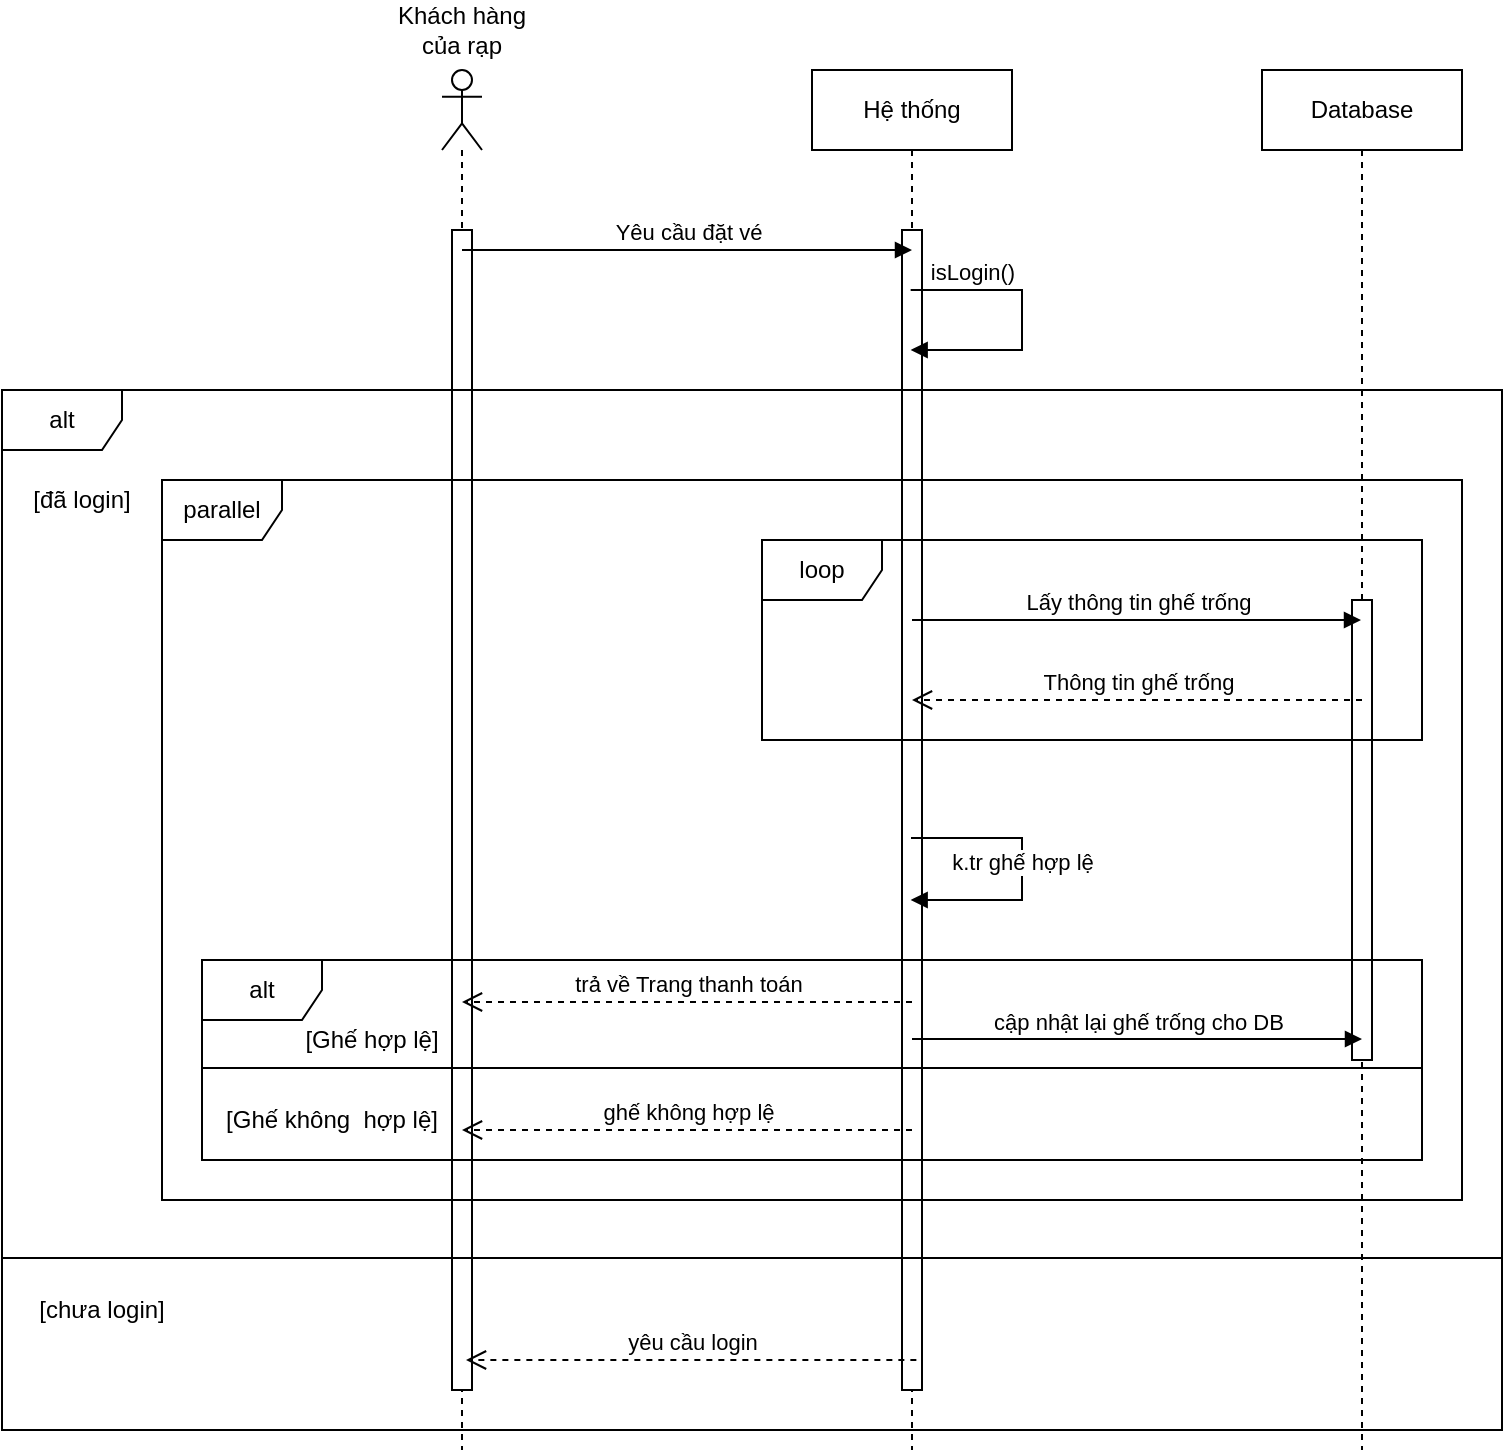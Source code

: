 <mxfile version="13.7.9" type="device"><diagram id="kgpKYQtTHZ0yAKxKKP6v" name="Page-1"><mxGraphModel dx="925" dy="628" grid="1" gridSize="10" guides="1" tooltips="1" connect="1" arrows="1" fold="1" page="1" pageScale="1" pageWidth="850" pageHeight="1100" math="0" shadow="0"><root><mxCell id="0"/><mxCell id="1" parent="0"/><mxCell id="mcO8uwgzdHSOXDd9awsV-8" value="" style="shape=umlLifeline;participant=umlActor;perimeter=lifelinePerimeter;whiteSpace=wrap;html=1;container=1;collapsible=0;recursiveResize=0;verticalAlign=top;spacingTop=36;outlineConnect=0;" vertex="1" parent="1"><mxGeometry x="300" y="80" width="20" height="690" as="geometry"/></mxCell><mxCell id="mcO8uwgzdHSOXDd9awsV-53" value="" style="html=1;points=[];perimeter=orthogonalPerimeter;" vertex="1" parent="1"><mxGeometry x="305" y="160" width="10" height="580" as="geometry"/></mxCell><mxCell id="mcO8uwgzdHSOXDd9awsV-10" value="Database" style="shape=umlLifeline;perimeter=lifelinePerimeter;whiteSpace=wrap;html=1;container=1;collapsible=0;recursiveResize=0;outlineConnect=0;" vertex="1" parent="1"><mxGeometry x="710" y="80" width="100" height="690" as="geometry"/></mxCell><mxCell id="mcO8uwgzdHSOXDd9awsV-9" value="Hệ thống" style="shape=umlLifeline;perimeter=lifelinePerimeter;whiteSpace=wrap;html=1;container=1;collapsible=0;recursiveResize=0;outlineConnect=0;" vertex="1" parent="1"><mxGeometry x="485" y="80" width="100" height="690" as="geometry"/></mxCell><mxCell id="mcO8uwgzdHSOXDd9awsV-38" value="" style="html=1;points=[];perimeter=orthogonalPerimeter;" vertex="1" parent="1"><mxGeometry x="755" y="345" width="10" height="230" as="geometry"/></mxCell><mxCell id="mcO8uwgzdHSOXDd9awsV-37" value="" style="html=1;points=[];perimeter=orthogonalPerimeter;" vertex="1" parent="1"><mxGeometry x="530" y="160" width="10" height="580" as="geometry"/></mxCell><mxCell id="mcO8uwgzdHSOXDd9awsV-11" value="parallel" style="shape=umlFrame;whiteSpace=wrap;html=1;" vertex="1" parent="1"><mxGeometry x="160" y="285" width="650" height="360" as="geometry"/></mxCell><mxCell id="mcO8uwgzdHSOXDd9awsV-12" value="Lấy thông tin ghế trống" style="html=1;verticalAlign=bottom;endArrow=block;" edge="1" parent="1"><mxGeometry width="80" relative="1" as="geometry"><mxPoint x="535" y="355" as="sourcePoint"/><mxPoint x="759.5" y="355" as="targetPoint"/></mxGeometry></mxCell><mxCell id="mcO8uwgzdHSOXDd9awsV-13" value="Khách hàng của rạp" style="text;html=1;strokeColor=none;fillColor=none;align=center;verticalAlign=middle;whiteSpace=wrap;rounded=0;" vertex="1" parent="1"><mxGeometry x="270" y="50" width="80" height="20" as="geometry"/></mxCell><mxCell id="mcO8uwgzdHSOXDd9awsV-14" value="Thông tin ghế trống" style="html=1;verticalAlign=bottom;endArrow=open;dashed=1;endSize=8;" edge="1" parent="1"><mxGeometry relative="1" as="geometry"><mxPoint x="760" y="395" as="sourcePoint"/><mxPoint x="535" y="395" as="targetPoint"/></mxGeometry></mxCell><mxCell id="mcO8uwgzdHSOXDd9awsV-15" value="loop" style="shape=umlFrame;whiteSpace=wrap;html=1;" vertex="1" parent="1"><mxGeometry x="460" y="315" width="330" height="100" as="geometry"/></mxCell><mxCell id="mcO8uwgzdHSOXDd9awsV-16" value="Yêu cầu đặt vé" style="html=1;verticalAlign=bottom;endArrow=block;" edge="1" parent="1"><mxGeometry width="80" relative="1" as="geometry"><mxPoint x="310" y="170" as="sourcePoint"/><mxPoint x="535" y="170" as="targetPoint"/></mxGeometry></mxCell><mxCell id="mcO8uwgzdHSOXDd9awsV-17" value="isLogin()" style="html=1;verticalAlign=bottom;endArrow=block;rounded=0;" edge="1" parent="1"><mxGeometry x="-0.559" width="80" relative="1" as="geometry"><mxPoint x="534.324" y="190" as="sourcePoint"/><mxPoint x="534.324" y="220" as="targetPoint"/><Array as="points"><mxPoint x="560" y="190"/><mxPoint x="590" y="190"/><mxPoint x="590" y="200"/><mxPoint x="590" y="220"/><mxPoint x="550" y="220"/></Array><mxPoint as="offset"/></mxGeometry></mxCell><mxCell id="mcO8uwgzdHSOXDd9awsV-18" value="alt" style="shape=umlFrame;whiteSpace=wrap;html=1;" vertex="1" parent="1"><mxGeometry x="80" y="240" width="750" height="520" as="geometry"/></mxCell><mxCell id="mcO8uwgzdHSOXDd9awsV-19" value="k.tr ghế hợp lệ" style="html=1;verticalAlign=bottom;endArrow=block;rounded=0;" edge="1" parent="1"><mxGeometry x="0.076" width="80" relative="1" as="geometry"><mxPoint x="534.5" y="464" as="sourcePoint"/><mxPoint x="534.324" y="495" as="targetPoint"/><Array as="points"><mxPoint x="590" y="464"/><mxPoint x="590" y="495"/></Array><mxPoint as="offset"/></mxGeometry></mxCell><mxCell id="mcO8uwgzdHSOXDd9awsV-23" value="" style="line;strokeWidth=1;fillColor=none;align=left;verticalAlign=middle;spacingTop=-1;spacingLeft=3;spacingRight=3;rotatable=0;labelPosition=right;points=[];portConstraint=eastwest;" vertex="1" parent="1"><mxGeometry x="80" y="670" width="750" height="8" as="geometry"/></mxCell><mxCell id="mcO8uwgzdHSOXDd9awsV-24" value="alt" style="shape=umlFrame;whiteSpace=wrap;html=1;" vertex="1" parent="1"><mxGeometry x="180" y="525" width="610" height="100" as="geometry"/></mxCell><mxCell id="mcO8uwgzdHSOXDd9awsV-25" value="trả về Trang thanh toán" style="html=1;verticalAlign=bottom;endArrow=open;dashed=1;endSize=8;" edge="1" parent="1"><mxGeometry relative="1" as="geometry"><mxPoint x="535" y="546" as="sourcePoint"/><mxPoint x="310" y="546" as="targetPoint"/></mxGeometry></mxCell><mxCell id="mcO8uwgzdHSOXDd9awsV-27" value="ghế không hợp lệ" style="html=1;verticalAlign=bottom;endArrow=open;dashed=1;endSize=8;" edge="1" parent="1"><mxGeometry relative="1" as="geometry"><mxPoint x="535" y="610" as="sourcePoint"/><mxPoint x="310" y="610" as="targetPoint"/></mxGeometry></mxCell><mxCell id="mcO8uwgzdHSOXDd9awsV-28" value="" style="line;strokeWidth=1;fillColor=none;align=left;verticalAlign=middle;spacingTop=-1;spacingLeft=3;spacingRight=3;rotatable=0;labelPosition=right;points=[];portConstraint=eastwest;" vertex="1" parent="1"><mxGeometry x="180" y="575" width="610" height="8" as="geometry"/></mxCell><mxCell id="mcO8uwgzdHSOXDd9awsV-29" value="[Ghế hợp lệ]" style="text;html=1;strokeColor=none;fillColor=none;align=center;verticalAlign=middle;whiteSpace=wrap;rounded=0;" vertex="1" parent="1"><mxGeometry x="230" y="555" width="70" height="20" as="geometry"/></mxCell><mxCell id="mcO8uwgzdHSOXDd9awsV-30" value="[Ghế không&amp;nbsp; hợp lệ]" style="text;html=1;strokeColor=none;fillColor=none;align=center;verticalAlign=middle;whiteSpace=wrap;rounded=0;" vertex="1" parent="1"><mxGeometry x="190" y="595" width="110" height="20" as="geometry"/></mxCell><mxCell id="mcO8uwgzdHSOXDd9awsV-31" value="[đã login]" style="text;html=1;strokeColor=none;fillColor=none;align=center;verticalAlign=middle;whiteSpace=wrap;rounded=0;" vertex="1" parent="1"><mxGeometry x="90" y="285" width="60" height="20" as="geometry"/></mxCell><mxCell id="mcO8uwgzdHSOXDd9awsV-32" value="[chưa login]" style="text;html=1;strokeColor=none;fillColor=none;align=center;verticalAlign=middle;whiteSpace=wrap;rounded=0;" vertex="1" parent="1"><mxGeometry x="90" y="690" width="80" height="20" as="geometry"/></mxCell><mxCell id="mcO8uwgzdHSOXDd9awsV-33" value="yêu cầu login" style="html=1;verticalAlign=bottom;endArrow=open;dashed=1;endSize=8;" edge="1" parent="1"><mxGeometry relative="1" as="geometry"><mxPoint x="537.18" y="725" as="sourcePoint"/><mxPoint x="312.004" y="725" as="targetPoint"/></mxGeometry></mxCell><mxCell id="mcO8uwgzdHSOXDd9awsV-34" value="cập nhật lại ghế trống cho DB" style="html=1;verticalAlign=bottom;endArrow=block;" edge="1" parent="1"><mxGeometry width="80" relative="1" as="geometry"><mxPoint x="535" y="564.5" as="sourcePoint"/><mxPoint x="760" y="564.5" as="targetPoint"/></mxGeometry></mxCell></root></mxGraphModel></diagram></mxfile>